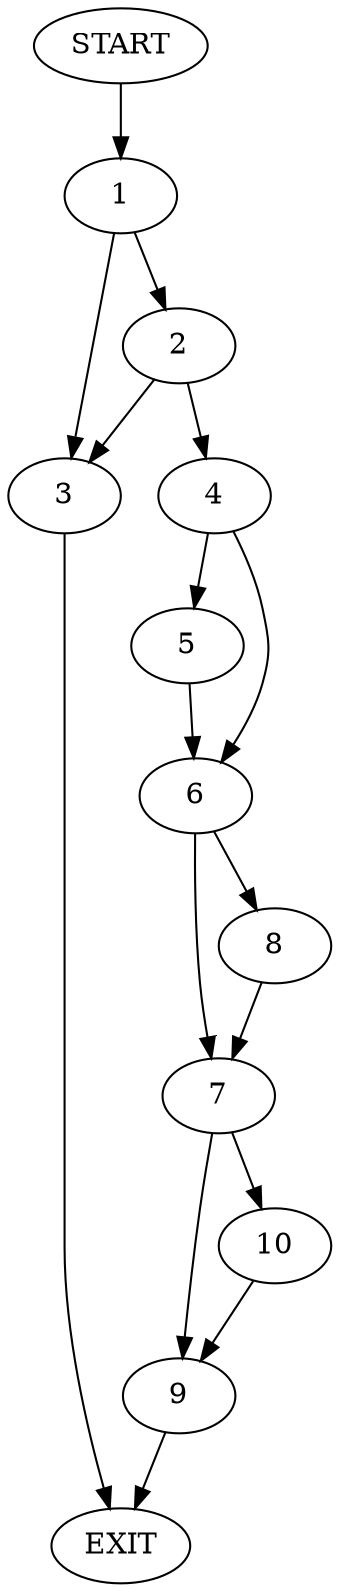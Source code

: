 digraph {
0 [label="START"]
11 [label="EXIT"]
0 -> 1
1 -> 2
1 -> 3
2 -> 4
2 -> 3
3 -> 11
4 -> 5
4 -> 6
5 -> 6
6 -> 7
6 -> 8
8 -> 7
7 -> 9
7 -> 10
10 -> 9
9 -> 11
}

